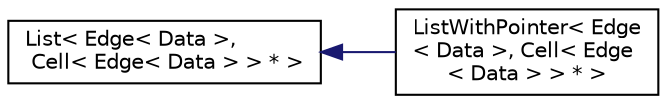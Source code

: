 digraph "Graphical Class Hierarchy"
{
  edge [fontname="Helvetica",fontsize="10",labelfontname="Helvetica",labelfontsize="10"];
  node [fontname="Helvetica",fontsize="10",shape=record];
  rankdir="LR";
  Node1 [label="List\< Edge\< Data \>,\l Cell\< Edge\< Data \> \> * \>",height=0.2,width=0.4,color="black", fillcolor="white", style="filled",URL="$class_list.html"];
  Node1 -> Node2 [dir="back",color="midnightblue",fontsize="10",style="solid",fontname="Helvetica"];
  Node2 [label="ListWithPointer\< Edge\l\< Data \>, Cell\< Edge\l\< Data \> \> * \>",height=0.2,width=0.4,color="black", fillcolor="white", style="filled",URL="$class_list_with_pointer.html"];
}
